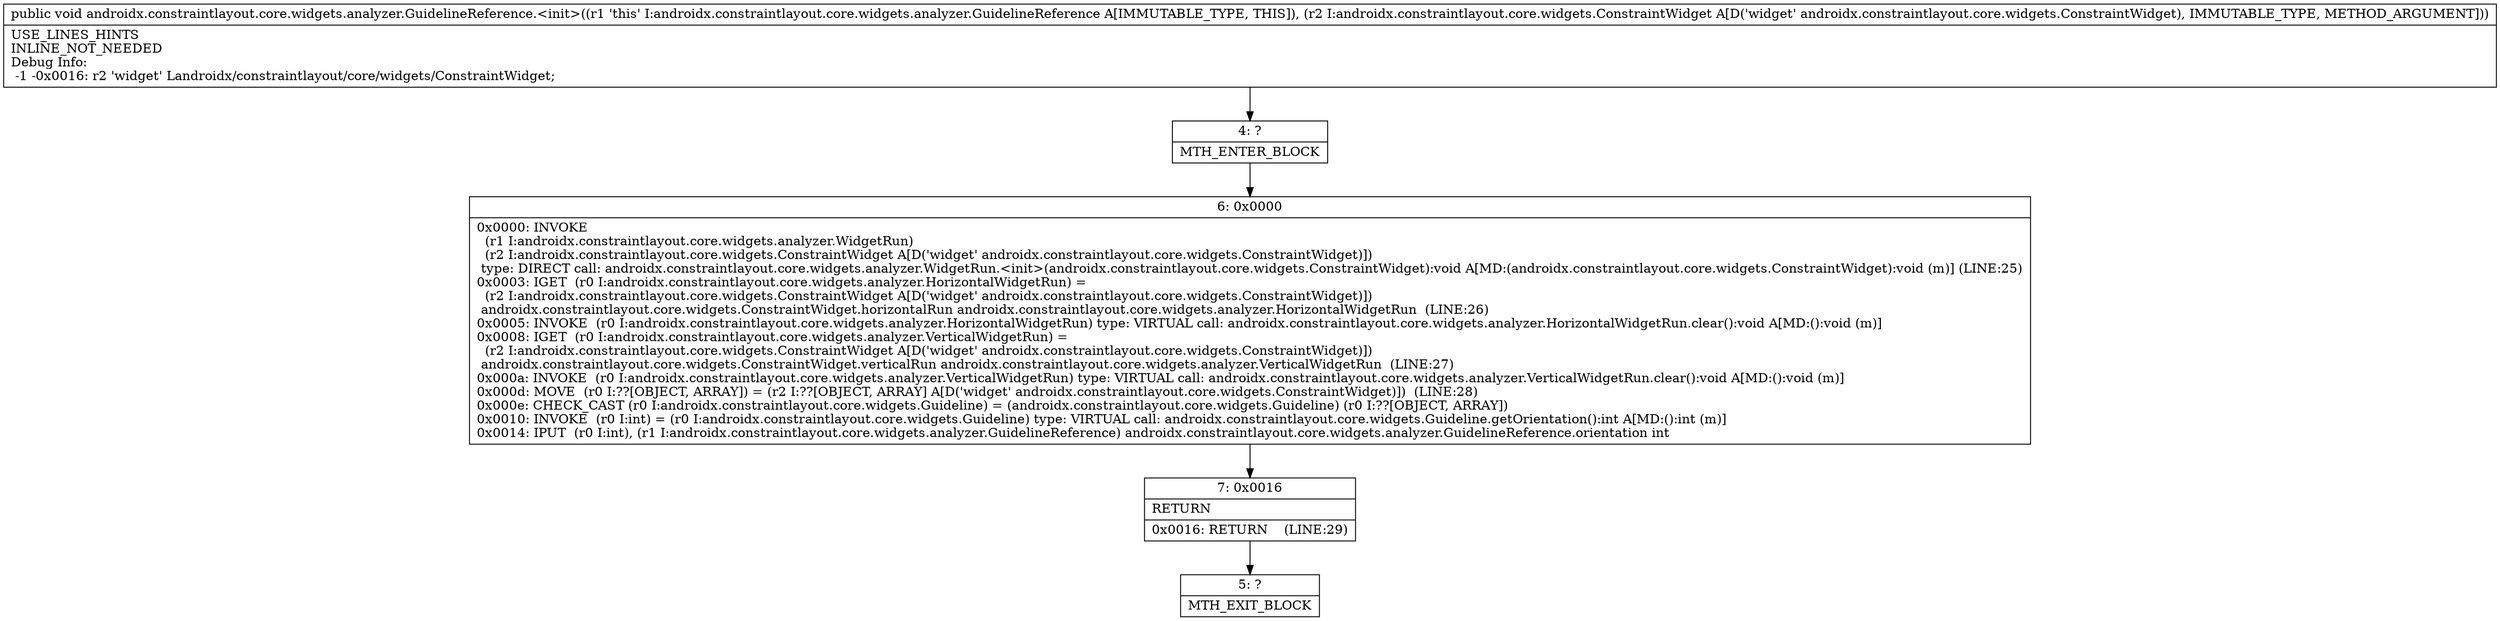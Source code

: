 digraph "CFG forandroidx.constraintlayout.core.widgets.analyzer.GuidelineReference.\<init\>(Landroidx\/constraintlayout\/core\/widgets\/ConstraintWidget;)V" {
Node_4 [shape=record,label="{4\:\ ?|MTH_ENTER_BLOCK\l}"];
Node_6 [shape=record,label="{6\:\ 0x0000|0x0000: INVOKE  \l  (r1 I:androidx.constraintlayout.core.widgets.analyzer.WidgetRun)\l  (r2 I:androidx.constraintlayout.core.widgets.ConstraintWidget A[D('widget' androidx.constraintlayout.core.widgets.ConstraintWidget)])\l type: DIRECT call: androidx.constraintlayout.core.widgets.analyzer.WidgetRun.\<init\>(androidx.constraintlayout.core.widgets.ConstraintWidget):void A[MD:(androidx.constraintlayout.core.widgets.ConstraintWidget):void (m)] (LINE:25)\l0x0003: IGET  (r0 I:androidx.constraintlayout.core.widgets.analyzer.HorizontalWidgetRun) = \l  (r2 I:androidx.constraintlayout.core.widgets.ConstraintWidget A[D('widget' androidx.constraintlayout.core.widgets.ConstraintWidget)])\l androidx.constraintlayout.core.widgets.ConstraintWidget.horizontalRun androidx.constraintlayout.core.widgets.analyzer.HorizontalWidgetRun  (LINE:26)\l0x0005: INVOKE  (r0 I:androidx.constraintlayout.core.widgets.analyzer.HorizontalWidgetRun) type: VIRTUAL call: androidx.constraintlayout.core.widgets.analyzer.HorizontalWidgetRun.clear():void A[MD:():void (m)]\l0x0008: IGET  (r0 I:androidx.constraintlayout.core.widgets.analyzer.VerticalWidgetRun) = \l  (r2 I:androidx.constraintlayout.core.widgets.ConstraintWidget A[D('widget' androidx.constraintlayout.core.widgets.ConstraintWidget)])\l androidx.constraintlayout.core.widgets.ConstraintWidget.verticalRun androidx.constraintlayout.core.widgets.analyzer.VerticalWidgetRun  (LINE:27)\l0x000a: INVOKE  (r0 I:androidx.constraintlayout.core.widgets.analyzer.VerticalWidgetRun) type: VIRTUAL call: androidx.constraintlayout.core.widgets.analyzer.VerticalWidgetRun.clear():void A[MD:():void (m)]\l0x000d: MOVE  (r0 I:??[OBJECT, ARRAY]) = (r2 I:??[OBJECT, ARRAY] A[D('widget' androidx.constraintlayout.core.widgets.ConstraintWidget)])  (LINE:28)\l0x000e: CHECK_CAST (r0 I:androidx.constraintlayout.core.widgets.Guideline) = (androidx.constraintlayout.core.widgets.Guideline) (r0 I:??[OBJECT, ARRAY]) \l0x0010: INVOKE  (r0 I:int) = (r0 I:androidx.constraintlayout.core.widgets.Guideline) type: VIRTUAL call: androidx.constraintlayout.core.widgets.Guideline.getOrientation():int A[MD:():int (m)]\l0x0014: IPUT  (r0 I:int), (r1 I:androidx.constraintlayout.core.widgets.analyzer.GuidelineReference) androidx.constraintlayout.core.widgets.analyzer.GuidelineReference.orientation int \l}"];
Node_7 [shape=record,label="{7\:\ 0x0016|RETURN\l|0x0016: RETURN    (LINE:29)\l}"];
Node_5 [shape=record,label="{5\:\ ?|MTH_EXIT_BLOCK\l}"];
MethodNode[shape=record,label="{public void androidx.constraintlayout.core.widgets.analyzer.GuidelineReference.\<init\>((r1 'this' I:androidx.constraintlayout.core.widgets.analyzer.GuidelineReference A[IMMUTABLE_TYPE, THIS]), (r2 I:androidx.constraintlayout.core.widgets.ConstraintWidget A[D('widget' androidx.constraintlayout.core.widgets.ConstraintWidget), IMMUTABLE_TYPE, METHOD_ARGUMENT]))  | USE_LINES_HINTS\lINLINE_NOT_NEEDED\lDebug Info:\l  \-1 \-0x0016: r2 'widget' Landroidx\/constraintlayout\/core\/widgets\/ConstraintWidget;\l}"];
MethodNode -> Node_4;Node_4 -> Node_6;
Node_6 -> Node_7;
Node_7 -> Node_5;
}


